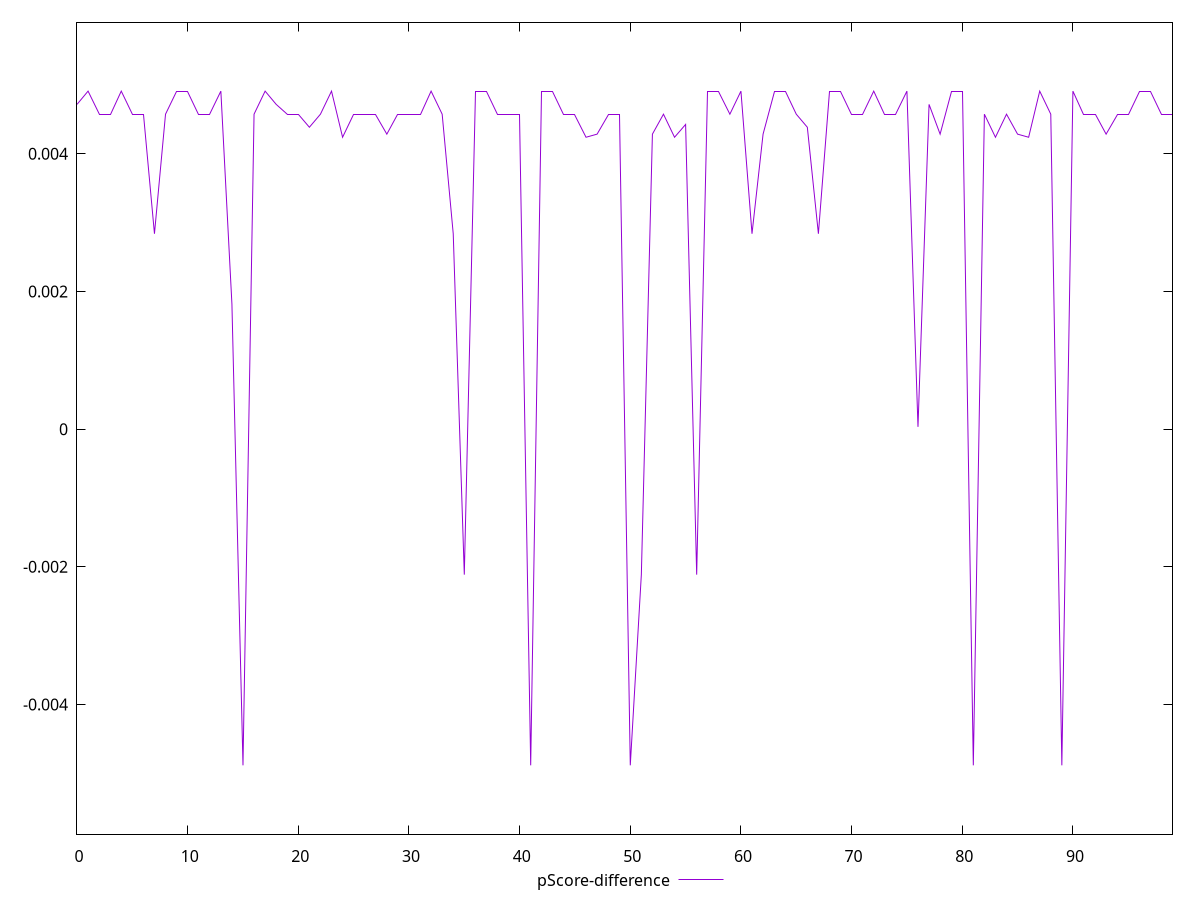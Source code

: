 reset

$pScoreDifference <<EOF
0 0.004718817784783353
1 0.004911334870355184
2 0.004576314396556442
3 0.004576314396556442
4 0.004911334870355184
5 0.004576314396556442
6 0.004576314396556442
7 0.002839290491906815
8 0.004576314396556442
9 0.004911334870355184
10 0.004911334870355184
11 0.004576314396556442
12 0.004576314396556442
13 0.004911334870355184
14 0.0018164420010004598
15 -0.004883147088297651
16 0.004576314396556442
17 0.004911334870355184
18 0.004718817784783353
19 0.004576314396556442
20 0.004576314396556442
21 0.004386755178309571
22 0.004576314396556442
23 0.004911334870355184
24 0.004241318068433697
25 0.004576314396556442
26 0.004576314396556442
27 0.004576314396556442
28 0.00428636618537781
29 0.004576314396556442
30 0.004576314396556442
31 0.004576314396556442
32 0.004911334870355184
33 0.004576314396556442
34 0.0028392904919067596
35 -0.002113245347079712
36 0.004911334870355184
37 0.004911334870355184
38 0.004576314396556442
39 0.004576314396556442
40 0.004576314396556442
41 -0.004883147088297651
42 0.004911334870355184
43 0.004911334870355184
44 0.004576314396556442
45 0.004576314396556442
46 0.004241318068433697
47 0.00428636618537781
48 0.004576314396556442
49 0.004576314396556442
50 -0.004883147088297651
51 -0.002113245347079712
52 0.00428636618537781
53 0.004576314396556442
54 0.004241318068433697
55 0.004427574218100083
56 -0.002113245347079712
57 0.004911334870355184
58 0.004911334870355184
59 0.004576314396556442
60 0.004911334870355184
61 0.0028392904919067596
62 0.00428636618537781
63 0.004911334870355184
64 0.004911334870355184
65 0.004576314396556442
66 0.004386755178309571
67 0.002839290491906815
68 0.004911334870355184
69 0.004911334870355184
70 0.004576314396556442
71 0.004576314396556442
72 0.004911334870355184
73 0.004576314396556442
74 0.004576314396556442
75 0.004911334870355184
76 0.0000338960174956493
77 0.004718817784783353
78 0.00428636618537781
79 0.004911334870355184
80 0.004911334870355184
81 -0.004883147088297651
82 0.004576314396556442
83 0.004241318068433697
84 0.004576314396556442
85 0.00428636618537781
86 0.004241318068433697
87 0.004911334870355184
88 0.004576314396556442
89 -0.004883147088297651
90 0.004911334870355184
91 0.004576314396556442
92 0.004576314396556442
93 0.00428636618537781
94 0.004576314396556442
95 0.004576314396556442
96 0.004911334870355184
97 0.004911334870355184
98 0.004576314396556442
99 0.004576314396556442
EOF

set key outside below
set xrange [0:99]
set yrange [-0.005883147088297651:0.005911334870355184]
set trange [-0.005883147088297651:0.005911334870355184]
set terminal svg size 640, 500 enhanced background rgb 'white'
set output "report_00015_2021-02-09T16-11-33.973Z/cumulative-layout-shift/samples/pages+cached+noadtech/pScore-difference/values.svg"

plot $pScoreDifference title "pScore-difference" with line

reset
